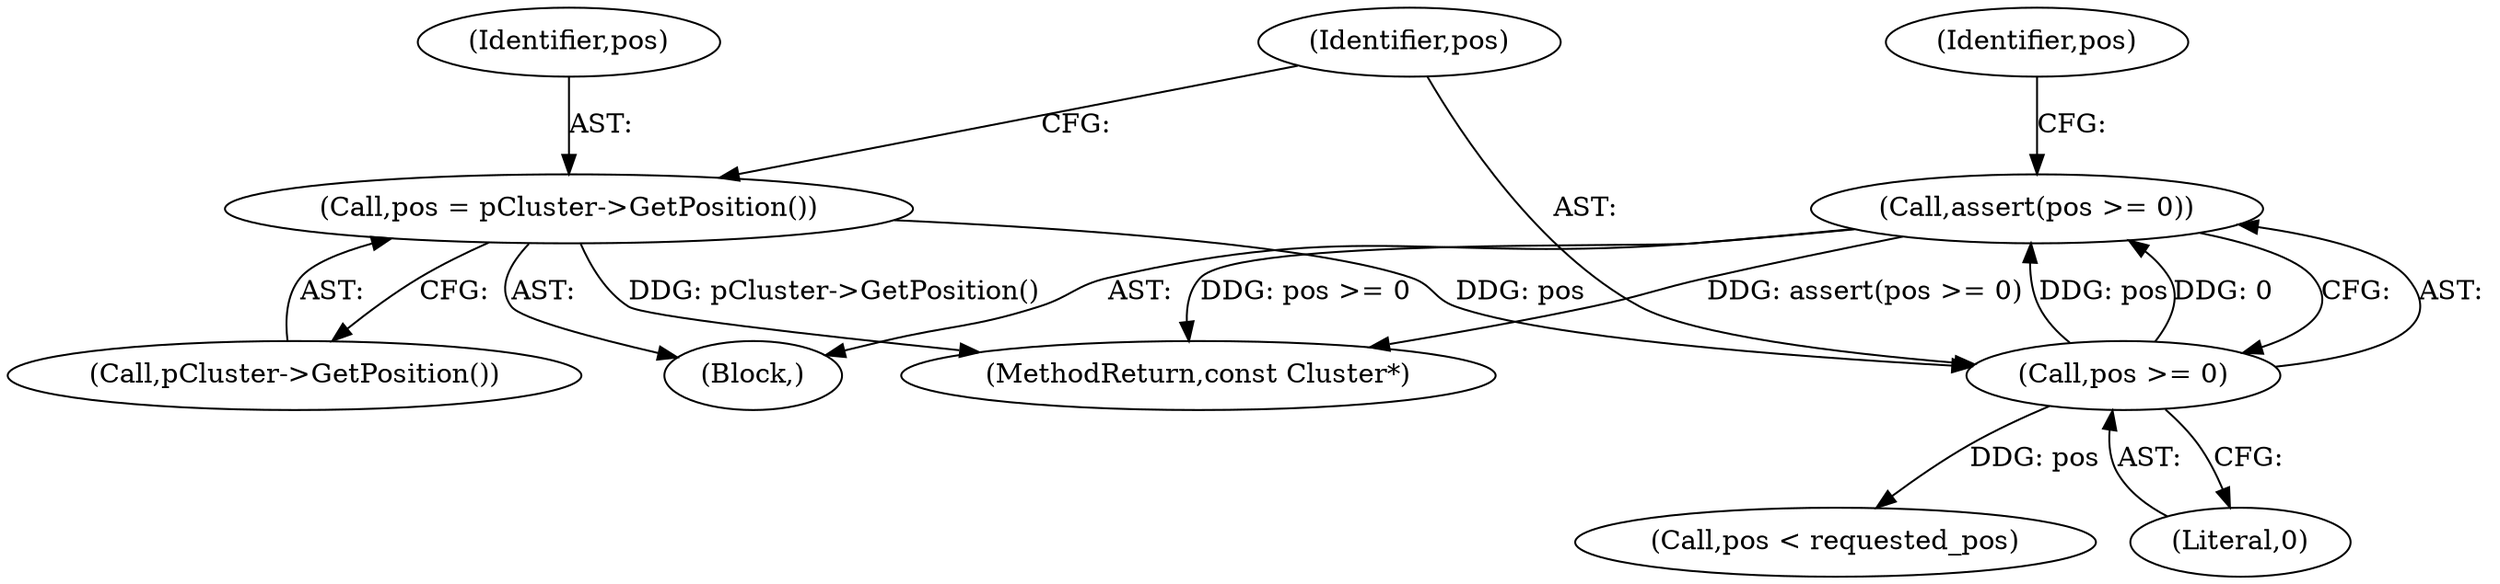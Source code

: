 digraph "1_Android_04839626ed859623901ebd3a5fd483982186b59d_42@API" {
"1000159" [label="(Call,assert(pos >= 0))"];
"1000160" [label="(Call,pos >= 0)"];
"1000156" [label="(Call,pos = pCluster->GetPosition())"];
"1000219" [label="(MethodReturn,const Cluster*)"];
"1000157" [label="(Identifier,pos)"];
"1000158" [label="(Call,pCluster->GetPosition())"];
"1000160" [label="(Call,pos >= 0)"];
"1000161" [label="(Identifier,pos)"];
"1000135" [label="(Block,)"];
"1000156" [label="(Call,pos = pCluster->GetPosition())"];
"1000159" [label="(Call,assert(pos >= 0))"];
"1000165" [label="(Identifier,pos)"];
"1000164" [label="(Call,pos < requested_pos)"];
"1000162" [label="(Literal,0)"];
"1000159" -> "1000135"  [label="AST: "];
"1000159" -> "1000160"  [label="CFG: "];
"1000160" -> "1000159"  [label="AST: "];
"1000165" -> "1000159"  [label="CFG: "];
"1000159" -> "1000219"  [label="DDG: assert(pos >= 0)"];
"1000159" -> "1000219"  [label="DDG: pos >= 0"];
"1000160" -> "1000159"  [label="DDG: pos"];
"1000160" -> "1000159"  [label="DDG: 0"];
"1000160" -> "1000162"  [label="CFG: "];
"1000161" -> "1000160"  [label="AST: "];
"1000162" -> "1000160"  [label="AST: "];
"1000156" -> "1000160"  [label="DDG: pos"];
"1000160" -> "1000164"  [label="DDG: pos"];
"1000156" -> "1000135"  [label="AST: "];
"1000156" -> "1000158"  [label="CFG: "];
"1000157" -> "1000156"  [label="AST: "];
"1000158" -> "1000156"  [label="AST: "];
"1000161" -> "1000156"  [label="CFG: "];
"1000156" -> "1000219"  [label="DDG: pCluster->GetPosition()"];
}
